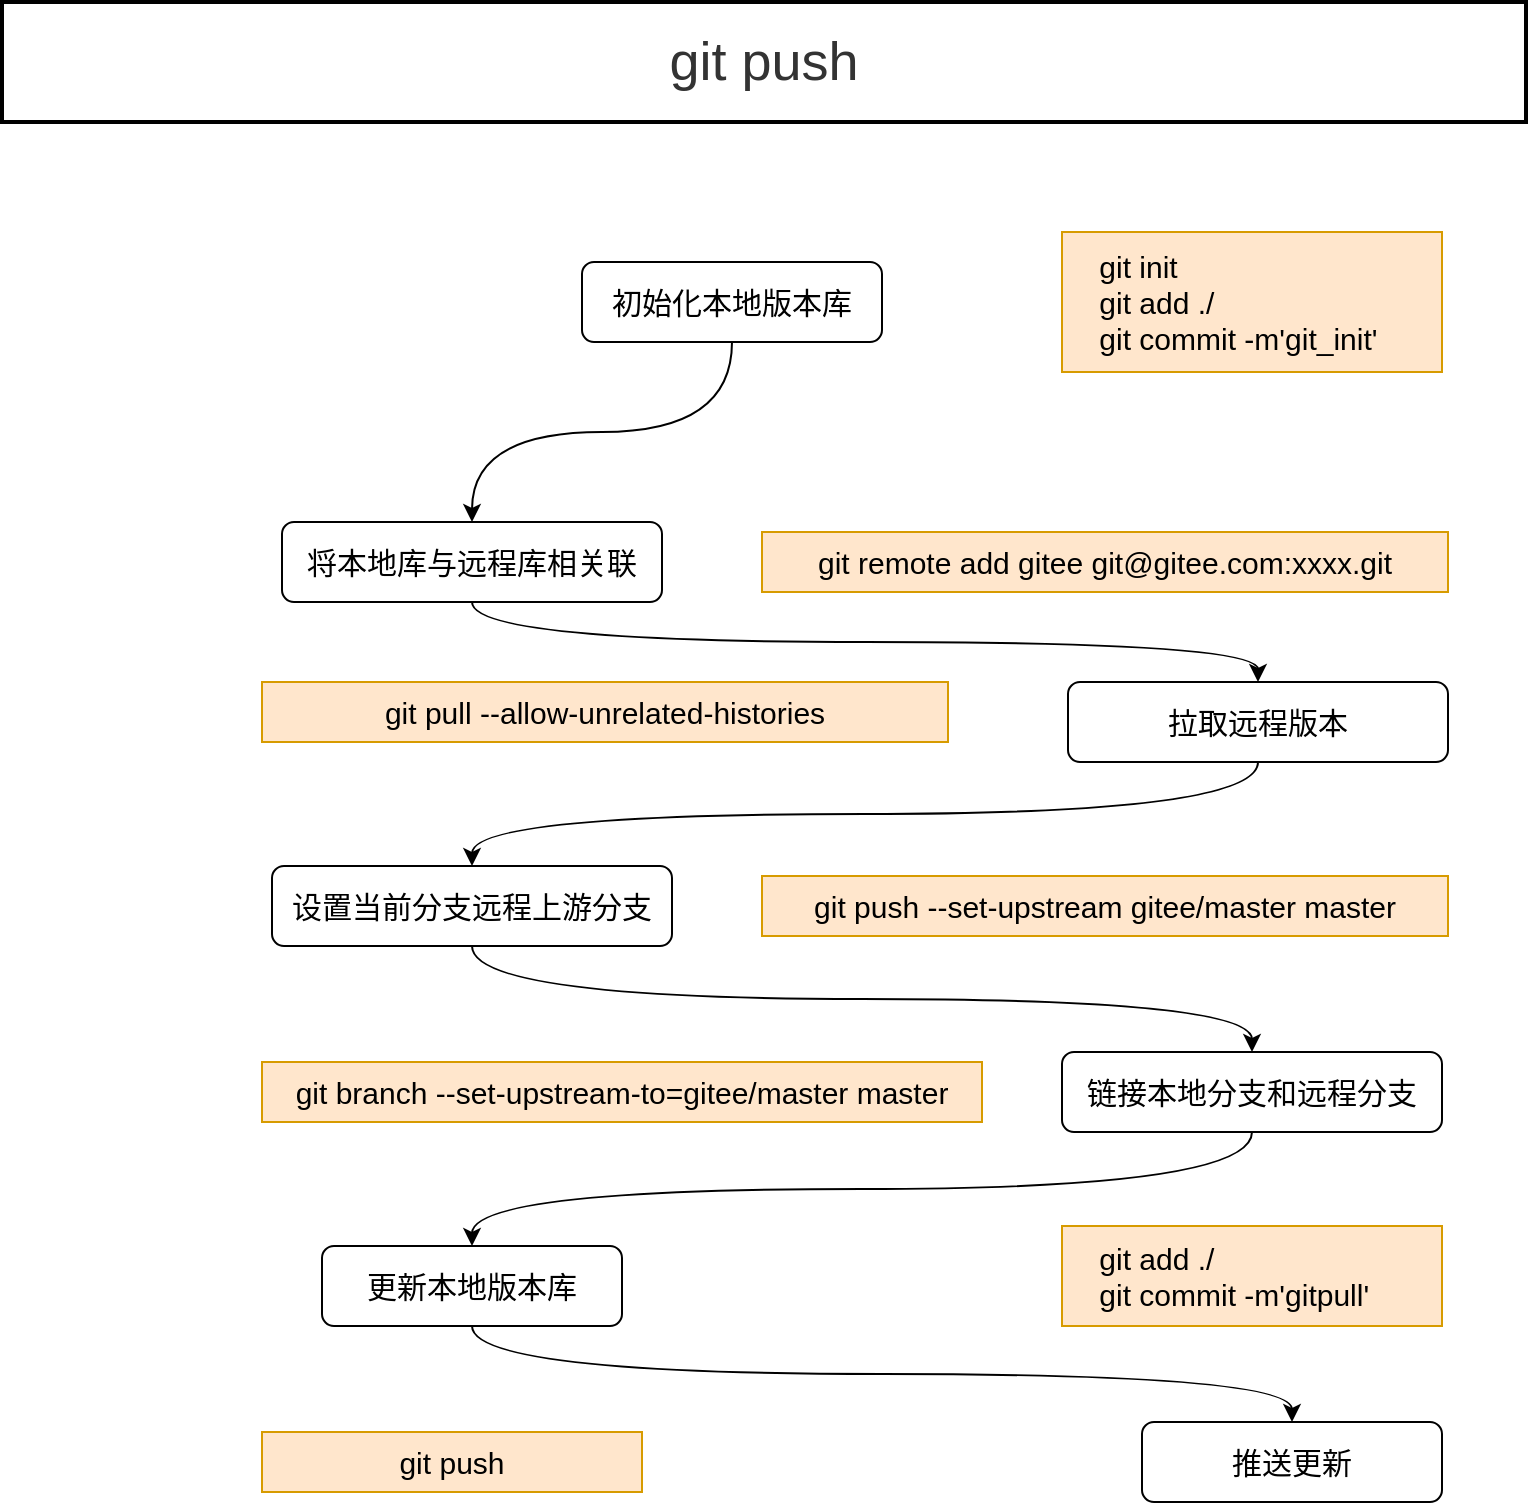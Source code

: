 <mxfile version="13.11.0" type="github">
  <diagram id="Sx1BmFZ8a6_3sdtOQEK_" name="第 1 页">
    <mxGraphModel dx="1102" dy="582" grid="1" gridSize="10" guides="1" tooltips="1" connect="1" arrows="1" fold="1" page="1" pageScale="1" pageWidth="827" pageHeight="1169" math="0" shadow="0">
      <root>
        <mxCell id="0" />
        <mxCell id="1" parent="0" />
        <mxCell id="44tpTN38QBaPn0KXmmkY-25" value="&lt;span style=&quot;font-size: 27px&quot;&gt;&lt;font color=&quot;#333333&quot;&gt;git push&lt;/font&gt;&lt;/span&gt;" style="whiteSpace=wrap;html=1;strokeWidth=2;gradientColor=#ffffff;" vertex="1" parent="1">
          <mxGeometry x="40" y="40" width="762" height="60" as="geometry" />
        </mxCell>
        <mxCell id="44tpTN38QBaPn0KXmmkY-78" style="edgeStyle=orthogonalEdgeStyle;orthogonalLoop=1;jettySize=auto;html=1;exitX=0.5;exitY=1;exitDx=0;exitDy=0;entryX=0.5;entryY=0;entryDx=0;entryDy=0;curved=1;" edge="1" parent="1" source="44tpTN38QBaPn0KXmmkY-62" target="44tpTN38QBaPn0KXmmkY-64">
          <mxGeometry relative="1" as="geometry" />
        </mxCell>
        <mxCell id="44tpTN38QBaPn0KXmmkY-62" value="&lt;font style=&quot;font-size: 15px&quot;&gt;初始化本地版本库&lt;/font&gt;" style="rounded=1;whiteSpace=wrap;html=1;" vertex="1" parent="1">
          <mxGeometry x="330" y="170" width="150" height="40" as="geometry" />
        </mxCell>
        <mxCell id="44tpTN38QBaPn0KXmmkY-63" value="&lt;font style=&quot;font-size: 15px&quot;&gt;&amp;nbsp; &amp;nbsp; git init&lt;br&gt;&amp;nbsp; &amp;nbsp; git add ./&lt;br&gt;&amp;nbsp; &amp;nbsp; git commit -m&#39;git_init&#39;&lt;/font&gt;" style="text;html=1;strokeColor=#d79b00;fillColor=#ffe6cc;align=left;verticalAlign=middle;whiteSpace=wrap;rounded=0;" vertex="1" parent="1">
          <mxGeometry x="570" y="155" width="190" height="70" as="geometry" />
        </mxCell>
        <mxCell id="44tpTN38QBaPn0KXmmkY-79" style="edgeStyle=orthogonalEdgeStyle;curved=1;orthogonalLoop=1;jettySize=auto;html=1;exitX=0.5;exitY=1;exitDx=0;exitDy=0;entryX=0.5;entryY=0;entryDx=0;entryDy=0;" edge="1" parent="1" source="44tpTN38QBaPn0KXmmkY-64" target="44tpTN38QBaPn0KXmmkY-72">
          <mxGeometry relative="1" as="geometry" />
        </mxCell>
        <mxCell id="44tpTN38QBaPn0KXmmkY-64" value="&lt;font style=&quot;font-size: 15px&quot;&gt;将本地库与远程库相关联&lt;/font&gt;" style="rounded=1;whiteSpace=wrap;html=1;" vertex="1" parent="1">
          <mxGeometry x="180" y="300" width="190" height="40" as="geometry" />
        </mxCell>
        <mxCell id="44tpTN38QBaPn0KXmmkY-65" value="&lt;font style=&quot;font-size: 15px&quot;&gt;git remote add gitee&amp;nbsp;git@gitee.com:xxxx.git&lt;/font&gt;" style="text;html=1;strokeColor=#d79b00;fillColor=#ffe6cc;align=center;verticalAlign=middle;whiteSpace=wrap;rounded=0;" vertex="1" parent="1">
          <mxGeometry x="420" y="305" width="343" height="30" as="geometry" />
        </mxCell>
        <mxCell id="44tpTN38QBaPn0KXmmkY-86" style="edgeStyle=orthogonalEdgeStyle;curved=1;orthogonalLoop=1;jettySize=auto;html=1;exitX=0.5;exitY=1;exitDx=0;exitDy=0;entryX=0.5;entryY=0;entryDx=0;entryDy=0;" edge="1" parent="1" source="44tpTN38QBaPn0KXmmkY-66" target="44tpTN38QBaPn0KXmmkY-70">
          <mxGeometry relative="1" as="geometry" />
        </mxCell>
        <mxCell id="44tpTN38QBaPn0KXmmkY-66" value="&lt;span style=&quot;font-size: 15px&quot;&gt;设置当前分支远程上游分支&lt;/span&gt;" style="rounded=1;whiteSpace=wrap;html=1;" vertex="1" parent="1">
          <mxGeometry x="175" y="472" width="200" height="40" as="geometry" />
        </mxCell>
        <mxCell id="44tpTN38QBaPn0KXmmkY-67" value="&lt;font style=&quot;font-size: 15px&quot;&gt;git push --set-upstream gitee/master master&lt;/font&gt;" style="text;html=1;strokeColor=#d79b00;fillColor=#ffe6cc;align=center;verticalAlign=middle;whiteSpace=wrap;rounded=0;" vertex="1" parent="1">
          <mxGeometry x="420" y="477" width="343" height="30" as="geometry" />
        </mxCell>
        <mxCell id="44tpTN38QBaPn0KXmmkY-83" style="edgeStyle=orthogonalEdgeStyle;curved=1;orthogonalLoop=1;jettySize=auto;html=1;exitX=0.5;exitY=1;exitDx=0;exitDy=0;entryX=0.5;entryY=0;entryDx=0;entryDy=0;" edge="1" parent="1" source="44tpTN38QBaPn0KXmmkY-70" target="44tpTN38QBaPn0KXmmkY-74">
          <mxGeometry relative="1" as="geometry" />
        </mxCell>
        <mxCell id="44tpTN38QBaPn0KXmmkY-70" value="&lt;div&gt;&lt;span style=&quot;font-size: 15px&quot;&gt;链接本地分支和远程分支&lt;/span&gt;&lt;/div&gt;" style="rounded=1;whiteSpace=wrap;html=1;" vertex="1" parent="1">
          <mxGeometry x="570" y="565" width="190" height="40" as="geometry" />
        </mxCell>
        <mxCell id="44tpTN38QBaPn0KXmmkY-71" value="&lt;div&gt;&lt;span style=&quot;font-size: 15px&quot;&gt;git branch --set-upstream-to=gitee/master master&lt;/span&gt;&lt;/div&gt;" style="text;html=1;strokeColor=#d79b00;fillColor=#ffe6cc;align=center;verticalAlign=middle;whiteSpace=wrap;rounded=0;" vertex="1" parent="1">
          <mxGeometry x="170" y="570" width="360" height="30" as="geometry" />
        </mxCell>
        <mxCell id="44tpTN38QBaPn0KXmmkY-80" style="edgeStyle=orthogonalEdgeStyle;curved=1;orthogonalLoop=1;jettySize=auto;html=1;exitX=0.5;exitY=1;exitDx=0;exitDy=0;entryX=0.5;entryY=0;entryDx=0;entryDy=0;" edge="1" parent="1" source="44tpTN38QBaPn0KXmmkY-72" target="44tpTN38QBaPn0KXmmkY-66">
          <mxGeometry relative="1" as="geometry" />
        </mxCell>
        <mxCell id="44tpTN38QBaPn0KXmmkY-72" value="&lt;span style=&quot;font-size: 15px&quot;&gt;拉取远程版本&lt;/span&gt;" style="rounded=1;whiteSpace=wrap;html=1;" vertex="1" parent="1">
          <mxGeometry x="573" y="380" width="190" height="40" as="geometry" />
        </mxCell>
        <mxCell id="44tpTN38QBaPn0KXmmkY-73" value="&lt;font style=&quot;font-size: 15px&quot;&gt;git pull --allow-unrelated-histories&lt;/font&gt;" style="text;html=1;strokeColor=#d79b00;fillColor=#ffe6cc;align=center;verticalAlign=middle;whiteSpace=wrap;rounded=0;" vertex="1" parent="1">
          <mxGeometry x="170" y="380" width="343" height="30" as="geometry" />
        </mxCell>
        <mxCell id="44tpTN38QBaPn0KXmmkY-85" style="edgeStyle=orthogonalEdgeStyle;curved=1;orthogonalLoop=1;jettySize=auto;html=1;exitX=0.5;exitY=1;exitDx=0;exitDy=0;entryX=0.5;entryY=0;entryDx=0;entryDy=0;" edge="1" parent="1" source="44tpTN38QBaPn0KXmmkY-74" target="44tpTN38QBaPn0KXmmkY-76">
          <mxGeometry relative="1" as="geometry" />
        </mxCell>
        <mxCell id="44tpTN38QBaPn0KXmmkY-74" value="&lt;font style=&quot;font-size: 15px&quot;&gt;更新本地版本库&lt;/font&gt;" style="rounded=1;whiteSpace=wrap;html=1;" vertex="1" parent="1">
          <mxGeometry x="200" y="662" width="150" height="40" as="geometry" />
        </mxCell>
        <mxCell id="44tpTN38QBaPn0KXmmkY-75" value="&lt;font style=&quot;font-size: 15px&quot;&gt;&amp;nbsp; &amp;nbsp; git add ./&lt;br&gt;&amp;nbsp; &amp;nbsp; git commit -m&#39;gitpull&#39;&lt;/font&gt;" style="text;html=1;strokeColor=#d79b00;fillColor=#ffe6cc;align=left;verticalAlign=middle;whiteSpace=wrap;rounded=0;" vertex="1" parent="1">
          <mxGeometry x="570" y="652" width="190" height="50" as="geometry" />
        </mxCell>
        <mxCell id="44tpTN38QBaPn0KXmmkY-76" value="&lt;font style=&quot;font-size: 15px&quot;&gt;推送更新&lt;/font&gt;" style="rounded=1;whiteSpace=wrap;html=1;" vertex="1" parent="1">
          <mxGeometry x="610" y="750" width="150" height="40" as="geometry" />
        </mxCell>
        <mxCell id="44tpTN38QBaPn0KXmmkY-77" value="&lt;font style=&quot;font-size: 15px&quot;&gt;git push&lt;/font&gt;" style="text;html=1;strokeColor=#d79b00;fillColor=#ffe6cc;align=center;verticalAlign=middle;whiteSpace=wrap;rounded=0;" vertex="1" parent="1">
          <mxGeometry x="170" y="755" width="190" height="30" as="geometry" />
        </mxCell>
      </root>
    </mxGraphModel>
  </diagram>
</mxfile>
